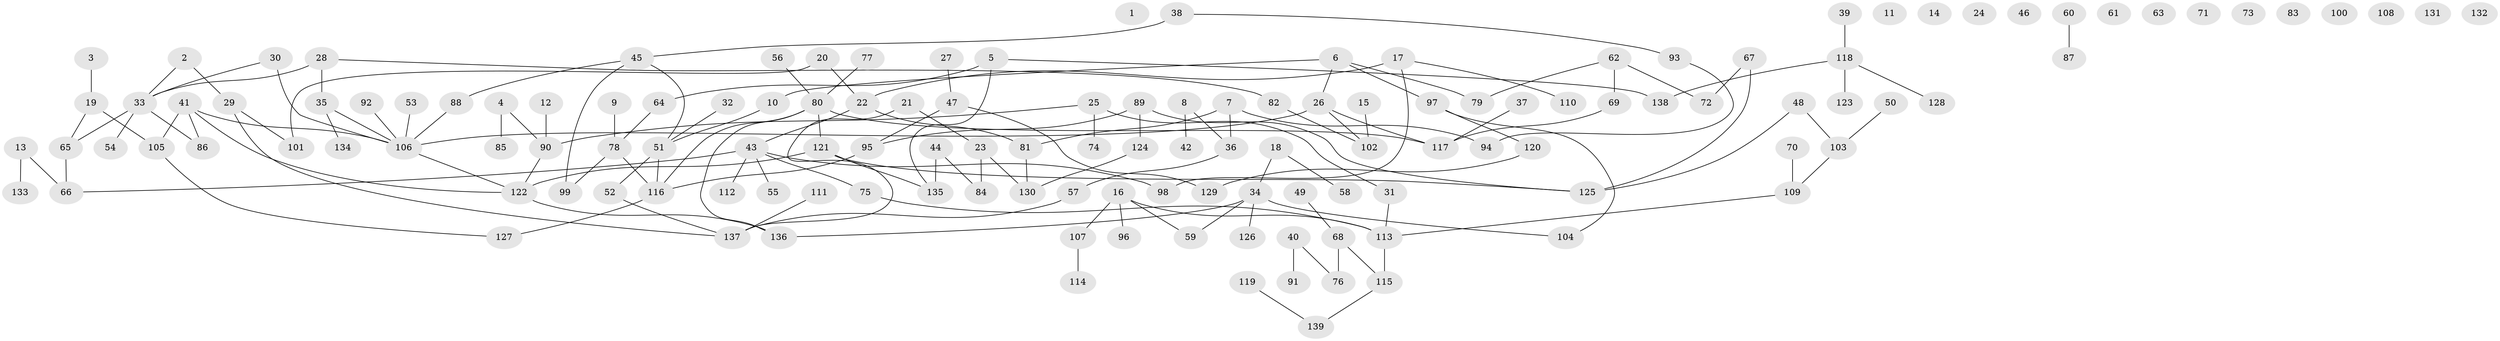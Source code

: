 // Generated by graph-tools (version 1.1) at 2025/25/03/09/25 03:25:13]
// undirected, 139 vertices, 151 edges
graph export_dot {
graph [start="1"]
  node [color=gray90,style=filled];
  1;
  2;
  3;
  4;
  5;
  6;
  7;
  8;
  9;
  10;
  11;
  12;
  13;
  14;
  15;
  16;
  17;
  18;
  19;
  20;
  21;
  22;
  23;
  24;
  25;
  26;
  27;
  28;
  29;
  30;
  31;
  32;
  33;
  34;
  35;
  36;
  37;
  38;
  39;
  40;
  41;
  42;
  43;
  44;
  45;
  46;
  47;
  48;
  49;
  50;
  51;
  52;
  53;
  54;
  55;
  56;
  57;
  58;
  59;
  60;
  61;
  62;
  63;
  64;
  65;
  66;
  67;
  68;
  69;
  70;
  71;
  72;
  73;
  74;
  75;
  76;
  77;
  78;
  79;
  80;
  81;
  82;
  83;
  84;
  85;
  86;
  87;
  88;
  89;
  90;
  91;
  92;
  93;
  94;
  95;
  96;
  97;
  98;
  99;
  100;
  101;
  102;
  103;
  104;
  105;
  106;
  107;
  108;
  109;
  110;
  111;
  112;
  113;
  114;
  115;
  116;
  117;
  118;
  119;
  120;
  121;
  122;
  123;
  124;
  125;
  126;
  127;
  128;
  129;
  130;
  131;
  132;
  133;
  134;
  135;
  136;
  137;
  138;
  139;
  2 -- 29;
  2 -- 33;
  3 -- 19;
  4 -- 85;
  4 -- 90;
  5 -- 64;
  5 -- 135;
  5 -- 138;
  6 -- 10;
  6 -- 26;
  6 -- 79;
  6 -- 97;
  7 -- 36;
  7 -- 81;
  7 -- 94;
  8 -- 36;
  8 -- 42;
  9 -- 78;
  10 -- 51;
  12 -- 90;
  13 -- 66;
  13 -- 133;
  15 -- 102;
  16 -- 59;
  16 -- 96;
  16 -- 107;
  16 -- 113;
  17 -- 22;
  17 -- 98;
  17 -- 110;
  18 -- 34;
  18 -- 58;
  19 -- 65;
  19 -- 105;
  20 -- 22;
  20 -- 101;
  21 -- 23;
  21 -- 137;
  22 -- 43;
  22 -- 81;
  23 -- 84;
  23 -- 130;
  25 -- 31;
  25 -- 74;
  25 -- 90;
  26 -- 102;
  26 -- 106;
  26 -- 117;
  27 -- 47;
  28 -- 33;
  28 -- 35;
  28 -- 82;
  29 -- 101;
  29 -- 137;
  30 -- 33;
  30 -- 106;
  31 -- 113;
  32 -- 51;
  33 -- 54;
  33 -- 65;
  33 -- 86;
  34 -- 59;
  34 -- 104;
  34 -- 126;
  34 -- 136;
  35 -- 106;
  35 -- 134;
  36 -- 57;
  37 -- 117;
  38 -- 45;
  38 -- 93;
  39 -- 118;
  40 -- 76;
  40 -- 91;
  41 -- 86;
  41 -- 105;
  41 -- 106;
  41 -- 122;
  43 -- 55;
  43 -- 66;
  43 -- 75;
  43 -- 98;
  43 -- 112;
  44 -- 84;
  44 -- 135;
  45 -- 51;
  45 -- 88;
  45 -- 99;
  47 -- 95;
  47 -- 129;
  48 -- 103;
  48 -- 125;
  49 -- 68;
  50 -- 103;
  51 -- 52;
  51 -- 116;
  52 -- 137;
  53 -- 106;
  56 -- 80;
  57 -- 137;
  60 -- 87;
  62 -- 69;
  62 -- 72;
  62 -- 79;
  64 -- 78;
  65 -- 66;
  67 -- 72;
  67 -- 125;
  68 -- 76;
  68 -- 115;
  69 -- 117;
  70 -- 109;
  75 -- 113;
  77 -- 80;
  78 -- 99;
  78 -- 116;
  80 -- 116;
  80 -- 117;
  80 -- 121;
  80 -- 136;
  81 -- 130;
  82 -- 102;
  88 -- 106;
  89 -- 95;
  89 -- 124;
  89 -- 125;
  90 -- 122;
  92 -- 106;
  93 -- 94;
  95 -- 116;
  97 -- 104;
  97 -- 120;
  103 -- 109;
  105 -- 127;
  106 -- 122;
  107 -- 114;
  109 -- 113;
  111 -- 137;
  113 -- 115;
  115 -- 139;
  116 -- 127;
  118 -- 123;
  118 -- 128;
  118 -- 138;
  119 -- 139;
  120 -- 129;
  121 -- 122;
  121 -- 125;
  121 -- 135;
  122 -- 136;
  124 -- 130;
}
